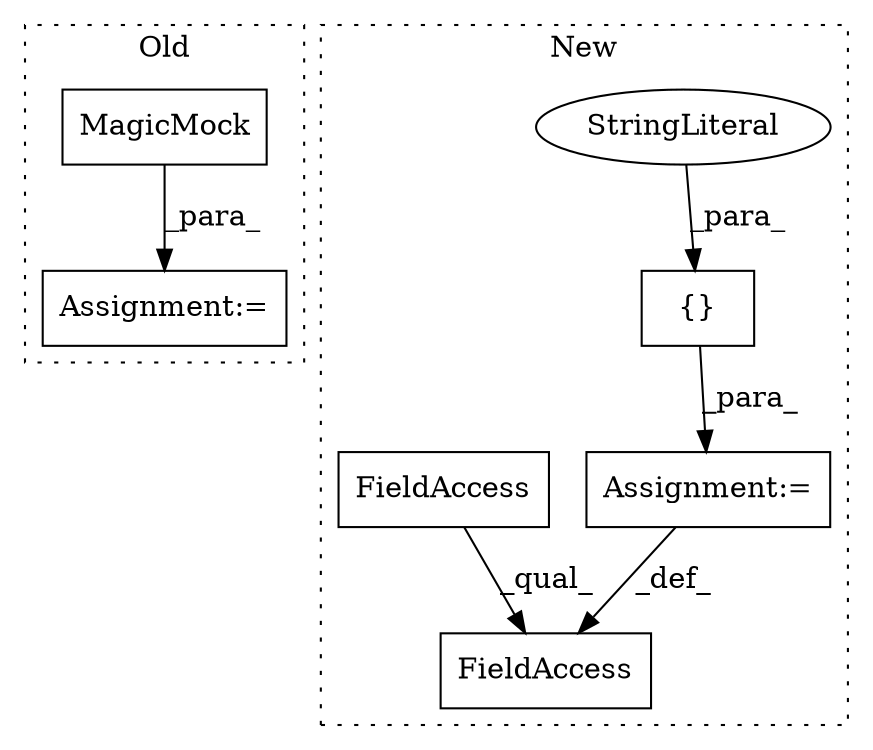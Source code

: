 digraph G {
subgraph cluster0 {
1 [label="MagicMock" a="32" s="3166" l="11" shape="box"];
4 [label="Assignment:=" a="7" s="3160" l="1" shape="box"];
label = "Old";
style="dotted";
}
subgraph cluster1 {
2 [label="{}" a="4" s="3010,3017" l="1,1" shape="box"];
3 [label="StringLiteral" a="45" s="3011" l="6" shape="ellipse"];
5 [label="Assignment:=" a="7" s="2997" l="1" shape="box"];
6 [label="FieldAccess" a="22" s="2975" l="22" shape="box"];
7 [label="FieldAccess" a="22" s="2975" l="11" shape="box"];
label = "New";
style="dotted";
}
1 -> 4 [label="_para_"];
2 -> 5 [label="_para_"];
3 -> 2 [label="_para_"];
5 -> 6 [label="_def_"];
7 -> 6 [label="_qual_"];
}